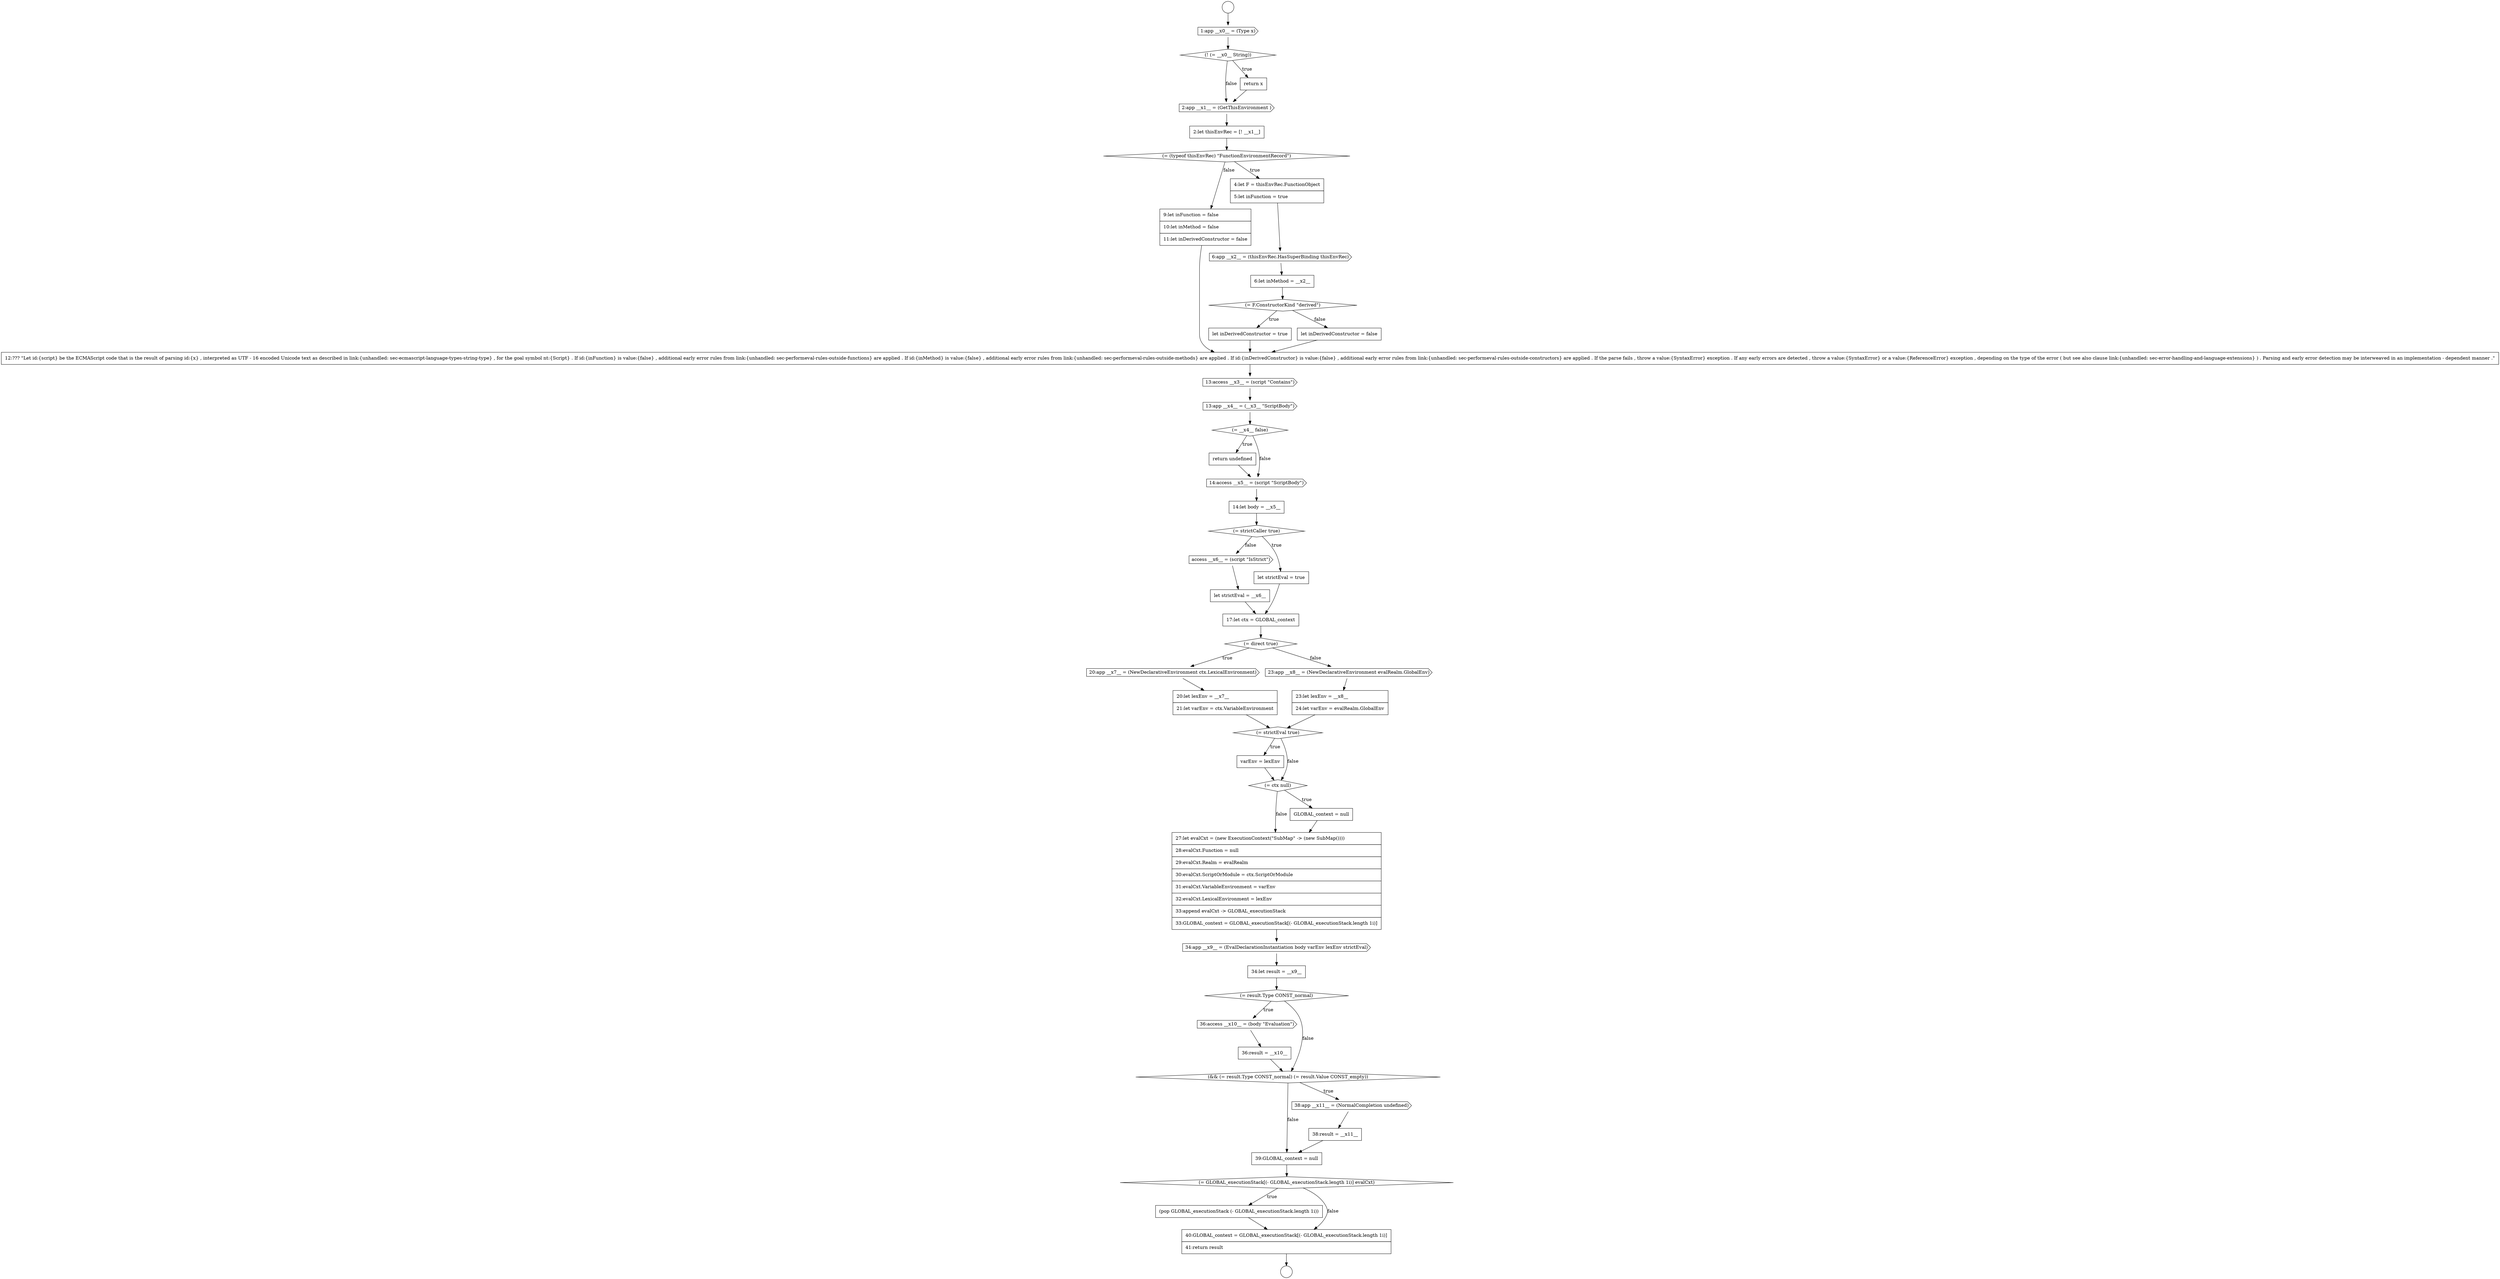 digraph {
  node11235 [shape=diamond, label=<<font color="black">(= (typeof thisEnvRec) &quot;FunctionEnvironmentRecord&quot;)</font>> color="black" fillcolor="white" style=filled]
  node11239 [shape=diamond, label=<<font color="black">(= F.ConstructorKind &quot;derived&quot;)</font>> color="black" fillcolor="white" style=filled]
  node11238 [shape=none, margin=0, label=<<font color="black">
    <table border="0" cellborder="1" cellspacing="0" cellpadding="10">
      <tr><td align="left">6:let inMethod = __x2__</td></tr>
    </table>
  </font>> color="black" fillcolor="white" style=filled]
  node11234 [shape=none, margin=0, label=<<font color="black">
    <table border="0" cellborder="1" cellspacing="0" cellpadding="10">
      <tr><td align="left">2:let thisEnvRec = [! __x1__]</td></tr>
    </table>
  </font>> color="black" fillcolor="white" style=filled]
  node11254 [shape=none, margin=0, label=<<font color="black">
    <table border="0" cellborder="1" cellspacing="0" cellpadding="10">
      <tr><td align="left">17:let ctx = GLOBAL_context</td></tr>
    </table>
  </font>> color="black" fillcolor="white" style=filled]
  node11237 [shape=cds, label=<<font color="black">6:app __x2__ = (thisEnvRec.HasSuperBinding thisEnvRec)</font>> color="black" fillcolor="white" style=filled]
  node11268 [shape=cds, label=<<font color="black">36:access __x10__ = (body &quot;Evaluation&quot;)</font>> color="black" fillcolor="white" style=filled]
  node11233 [shape=cds, label=<<font color="black">2:app __x1__ = (GetThisEnvironment )</font>> color="black" fillcolor="white" style=filled]
  node11257 [shape=none, margin=0, label=<<font color="black">
    <table border="0" cellborder="1" cellspacing="0" cellpadding="10">
      <tr><td align="left">20:let lexEnv = __x7__</td></tr>
      <tr><td align="left">21:let varEnv = ctx.VariableEnvironment</td></tr>
    </table>
  </font>> color="black" fillcolor="white" style=filled]
  node11240 [shape=none, margin=0, label=<<font color="black">
    <table border="0" cellborder="1" cellspacing="0" cellpadding="10">
      <tr><td align="left">let inDerivedConstructor = true</td></tr>
    </table>
  </font>> color="black" fillcolor="white" style=filled]
  node11256 [shape=cds, label=<<font color="black">20:app __x7__ = (NewDeclarativeEnvironment ctx.LexicalEnvironment)</font>> color="black" fillcolor="white" style=filled]
  node11266 [shape=none, margin=0, label=<<font color="black">
    <table border="0" cellborder="1" cellspacing="0" cellpadding="10">
      <tr><td align="left">34:let result = __x9__</td></tr>
    </table>
  </font>> color="black" fillcolor="white" style=filled]
  node11228 [shape=circle label=" " color="black" fillcolor="white" style=filled]
  node11260 [shape=diamond, label=<<font color="black">(= strictEval true)</font>> color="black" fillcolor="white" style=filled]
  node11273 [shape=none, margin=0, label=<<font color="black">
    <table border="0" cellborder="1" cellspacing="0" cellpadding="10">
      <tr><td align="left">39:GLOBAL_context = null</td></tr>
    </table>
  </font>> color="black" fillcolor="white" style=filled]
  node11250 [shape=diamond, label=<<font color="black">(= strictCaller true)</font>> color="black" fillcolor="white" style=filled]
  node11232 [shape=none, margin=0, label=<<font color="black">
    <table border="0" cellborder="1" cellspacing="0" cellpadding="10">
      <tr><td align="left">return x</td></tr>
    </table>
  </font>> color="black" fillcolor="white" style=filled]
  node11264 [shape=none, margin=0, label=<<font color="black">
    <table border="0" cellborder="1" cellspacing="0" cellpadding="10">
      <tr><td align="left">27:let evalCxt = (new ExecutionContext(&quot;SubMap&quot; -&gt; (new SubMap())))</td></tr>
      <tr><td align="left">28:evalCxt.Function = null</td></tr>
      <tr><td align="left">29:evalCxt.Realm = evalRealm</td></tr>
      <tr><td align="left">30:evalCxt.ScriptOrModule = ctx.ScriptOrModule</td></tr>
      <tr><td align="left">31:evalCxt.VariableEnvironment = varEnv</td></tr>
      <tr><td align="left">32:evalCxt.LexicalEnvironment = lexEnv</td></tr>
      <tr><td align="left">33:append evalCxt -&gt; GLOBAL_executionStack</td></tr>
      <tr><td align="left">33:GLOBAL_context = GLOBAL_executionStack[(- GLOBAL_executionStack.length 1i)]</td></tr>
    </table>
  </font>> color="black" fillcolor="white" style=filled]
  node11247 [shape=none, margin=0, label=<<font color="black">
    <table border="0" cellborder="1" cellspacing="0" cellpadding="10">
      <tr><td align="left">return undefined</td></tr>
    </table>
  </font>> color="black" fillcolor="white" style=filled]
  node11242 [shape=none, margin=0, label=<<font color="black">
    <table border="0" cellborder="1" cellspacing="0" cellpadding="10">
      <tr><td align="left">9:let inFunction = false</td></tr>
      <tr><td align="left">10:let inMethod = false</td></tr>
      <tr><td align="left">11:let inDerivedConstructor = false</td></tr>
    </table>
  </font>> color="black" fillcolor="white" style=filled]
  node11265 [shape=cds, label=<<font color="black">34:app __x9__ = (EvalDeclarationInstantiation body varEnv lexEnv strictEval)</font>> color="black" fillcolor="white" style=filled]
  node11270 [shape=diamond, label=<<font color="black">(&amp;&amp; (= result.Type CONST_normal) (= result.Value CONST_empty))</font>> color="black" fillcolor="white" style=filled]
  node11253 [shape=none, margin=0, label=<<font color="black">
    <table border="0" cellborder="1" cellspacing="0" cellpadding="10">
      <tr><td align="left">let strictEval = __x6__</td></tr>
    </table>
  </font>> color="black" fillcolor="white" style=filled]
  node11255 [shape=diamond, label=<<font color="black">(= direct true)</font>> color="black" fillcolor="white" style=filled]
  node11244 [shape=cds, label=<<font color="black">13:access __x3__ = (script &quot;Contains&quot;)</font>> color="black" fillcolor="white" style=filled]
  node11249 [shape=none, margin=0, label=<<font color="black">
    <table border="0" cellborder="1" cellspacing="0" cellpadding="10">
      <tr><td align="left">14:let body = __x5__</td></tr>
    </table>
  </font>> color="black" fillcolor="white" style=filled]
  node11248 [shape=cds, label=<<font color="black">14:access __x5__ = (script &quot;ScriptBody&quot;)</font>> color="black" fillcolor="white" style=filled]
  node11229 [shape=circle label=" " color="black" fillcolor="white" style=filled]
  node11243 [shape=none, margin=0, label=<<font color="black">
    <table border="0" cellborder="1" cellspacing="0" cellpadding="10">
      <tr><td align="left">12:??? &quot;Let id:{script} be the ECMAScript code that is the result of parsing id:{x} , interpreted as UTF - 16 encoded Unicode text as described in link:{unhandled: sec-ecmascript-language-types-string-type} , for the goal symbol nt:{Script} . If id:{inFunction} is value:{false} , additional early error rules from link:{unhandled: sec-performeval-rules-outside-functions} are applied . If id:{inMethod} is value:{false} , additional early error rules from link:{unhandled: sec-performeval-rules-outside-methods} are applied . If id:{inDerivedConstructor} is value:{false} , additional early error rules from link:{unhandled: sec-performeval-rules-outside-constructors} are applied . If the parse fails , throw a value:{SyntaxError} exception . If any early errors are detected , throw a value:{SyntaxError} or a value:{ReferenceError} exception , depending on the type of the error ( but see also clause link:{unhandled: sec-error-handling-and-language-extensions} ) . Parsing and early error detection may be interweaved in an implementation - dependent manner .&quot;</td></tr>
    </table>
  </font>> color="black" fillcolor="white" style=filled]
  node11269 [shape=none, margin=0, label=<<font color="black">
    <table border="0" cellborder="1" cellspacing="0" cellpadding="10">
      <tr><td align="left">36:result = __x10__</td></tr>
    </table>
  </font>> color="black" fillcolor="white" style=filled]
  node11261 [shape=none, margin=0, label=<<font color="black">
    <table border="0" cellborder="1" cellspacing="0" cellpadding="10">
      <tr><td align="left">varEnv = lexEnv</td></tr>
    </table>
  </font>> color="black" fillcolor="white" style=filled]
  node11274 [shape=diamond, label=<<font color="black">(= GLOBAL_executionStack[(- GLOBAL_executionStack.length 1i)] evalCxt)</font>> color="black" fillcolor="white" style=filled]
  node11262 [shape=diamond, label=<<font color="black">(= ctx null)</font>> color="black" fillcolor="white" style=filled]
  node11245 [shape=cds, label=<<font color="black">13:app __x4__ = (__x3__ &quot;ScriptBody&quot;)</font>> color="black" fillcolor="white" style=filled]
  node11272 [shape=none, margin=0, label=<<font color="black">
    <table border="0" cellborder="1" cellspacing="0" cellpadding="10">
      <tr><td align="left">38:result = __x11__</td></tr>
    </table>
  </font>> color="black" fillcolor="white" style=filled]
  node11230 [shape=cds, label=<<font color="black">1:app __x0__ = (Type x)</font>> color="black" fillcolor="white" style=filled]
  node11275 [shape=none, margin=0, label=<<font color="black">
    <table border="0" cellborder="1" cellspacing="0" cellpadding="10">
      <tr><td align="left">(pop GLOBAL_executionStack (- GLOBAL_executionStack.length 1i))</td></tr>
    </table>
  </font>> color="black" fillcolor="white" style=filled]
  node11252 [shape=cds, label=<<font color="black">access __x6__ = (script &quot;IsStrict&quot;)</font>> color="black" fillcolor="white" style=filled]
  node11267 [shape=diamond, label=<<font color="black">(= result.Type CONST_normal)</font>> color="black" fillcolor="white" style=filled]
  node11259 [shape=none, margin=0, label=<<font color="black">
    <table border="0" cellborder="1" cellspacing="0" cellpadding="10">
      <tr><td align="left">23:let lexEnv = __x8__</td></tr>
      <tr><td align="left">24:let varEnv = evalRealm.GlobalEnv</td></tr>
    </table>
  </font>> color="black" fillcolor="white" style=filled]
  node11271 [shape=cds, label=<<font color="black">38:app __x11__ = (NormalCompletion undefined)</font>> color="black" fillcolor="white" style=filled]
  node11263 [shape=none, margin=0, label=<<font color="black">
    <table border="0" cellborder="1" cellspacing="0" cellpadding="10">
      <tr><td align="left">GLOBAL_context = null</td></tr>
    </table>
  </font>> color="black" fillcolor="white" style=filled]
  node11231 [shape=diamond, label=<<font color="black">(! (= __x0__ String))</font>> color="black" fillcolor="white" style=filled]
  node11246 [shape=diamond, label=<<font color="black">(= __x4__ false)</font>> color="black" fillcolor="white" style=filled]
  node11236 [shape=none, margin=0, label=<<font color="black">
    <table border="0" cellborder="1" cellspacing="0" cellpadding="10">
      <tr><td align="left">4:let F = thisEnvRec.FunctionObject</td></tr>
      <tr><td align="left">5:let inFunction = true</td></tr>
    </table>
  </font>> color="black" fillcolor="white" style=filled]
  node11258 [shape=cds, label=<<font color="black">23:app __x8__ = (NewDeclarativeEnvironment evalRealm.GlobalEnv)</font>> color="black" fillcolor="white" style=filled]
  node11276 [shape=none, margin=0, label=<<font color="black">
    <table border="0" cellborder="1" cellspacing="0" cellpadding="10">
      <tr><td align="left">40:GLOBAL_context = GLOBAL_executionStack[(- GLOBAL_executionStack.length 1i)]</td></tr>
      <tr><td align="left">41:return result</td></tr>
    </table>
  </font>> color="black" fillcolor="white" style=filled]
  node11251 [shape=none, margin=0, label=<<font color="black">
    <table border="0" cellborder="1" cellspacing="0" cellpadding="10">
      <tr><td align="left">let strictEval = true</td></tr>
    </table>
  </font>> color="black" fillcolor="white" style=filled]
  node11241 [shape=none, margin=0, label=<<font color="black">
    <table border="0" cellborder="1" cellspacing="0" cellpadding="10">
      <tr><td align="left">let inDerivedConstructor = false</td></tr>
    </table>
  </font>> color="black" fillcolor="white" style=filled]
  node11272 -> node11273 [ color="black"]
  node11244 -> node11245 [ color="black"]
  node11255 -> node11256 [label=<<font color="black">true</font>> color="black"]
  node11255 -> node11258 [label=<<font color="black">false</font>> color="black"]
  node11257 -> node11260 [ color="black"]
  node11228 -> node11230 [ color="black"]
  node11268 -> node11269 [ color="black"]
  node11275 -> node11276 [ color="black"]
  node11267 -> node11268 [label=<<font color="black">true</font>> color="black"]
  node11267 -> node11270 [label=<<font color="black">false</font>> color="black"]
  node11250 -> node11251 [label=<<font color="black">true</font>> color="black"]
  node11250 -> node11252 [label=<<font color="black">false</font>> color="black"]
  node11237 -> node11238 [ color="black"]
  node11234 -> node11235 [ color="black"]
  node11256 -> node11257 [ color="black"]
  node11261 -> node11262 [ color="black"]
  node11251 -> node11254 [ color="black"]
  node11242 -> node11243 [ color="black"]
  node11269 -> node11270 [ color="black"]
  node11259 -> node11260 [ color="black"]
  node11232 -> node11233 [ color="black"]
  node11273 -> node11274 [ color="black"]
  node11266 -> node11267 [ color="black"]
  node11263 -> node11264 [ color="black"]
  node11270 -> node11271 [label=<<font color="black">true</font>> color="black"]
  node11270 -> node11273 [label=<<font color="black">false</font>> color="black"]
  node11271 -> node11272 [ color="black"]
  node11252 -> node11253 [ color="black"]
  node11253 -> node11254 [ color="black"]
  node11264 -> node11265 [ color="black"]
  node11260 -> node11261 [label=<<font color="black">true</font>> color="black"]
  node11260 -> node11262 [label=<<font color="black">false</font>> color="black"]
  node11248 -> node11249 [ color="black"]
  node11262 -> node11263 [label=<<font color="black">true</font>> color="black"]
  node11262 -> node11264 [label=<<font color="black">false</font>> color="black"]
  node11254 -> node11255 [ color="black"]
  node11233 -> node11234 [ color="black"]
  node11238 -> node11239 [ color="black"]
  node11265 -> node11266 [ color="black"]
  node11274 -> node11275 [label=<<font color="black">true</font>> color="black"]
  node11274 -> node11276 [label=<<font color="black">false</font>> color="black"]
  node11230 -> node11231 [ color="black"]
  node11258 -> node11259 [ color="black"]
  node11239 -> node11240 [label=<<font color="black">true</font>> color="black"]
  node11239 -> node11241 [label=<<font color="black">false</font>> color="black"]
  node11245 -> node11246 [ color="black"]
  node11247 -> node11248 [ color="black"]
  node11235 -> node11236 [label=<<font color="black">true</font>> color="black"]
  node11235 -> node11242 [label=<<font color="black">false</font>> color="black"]
  node11240 -> node11243 [ color="black"]
  node11246 -> node11247 [label=<<font color="black">true</font>> color="black"]
  node11246 -> node11248 [label=<<font color="black">false</font>> color="black"]
  node11241 -> node11243 [ color="black"]
  node11231 -> node11232 [label=<<font color="black">true</font>> color="black"]
  node11231 -> node11233 [label=<<font color="black">false</font>> color="black"]
  node11236 -> node11237 [ color="black"]
  node11276 -> node11229 [ color="black"]
  node11249 -> node11250 [ color="black"]
  node11243 -> node11244 [ color="black"]
}
